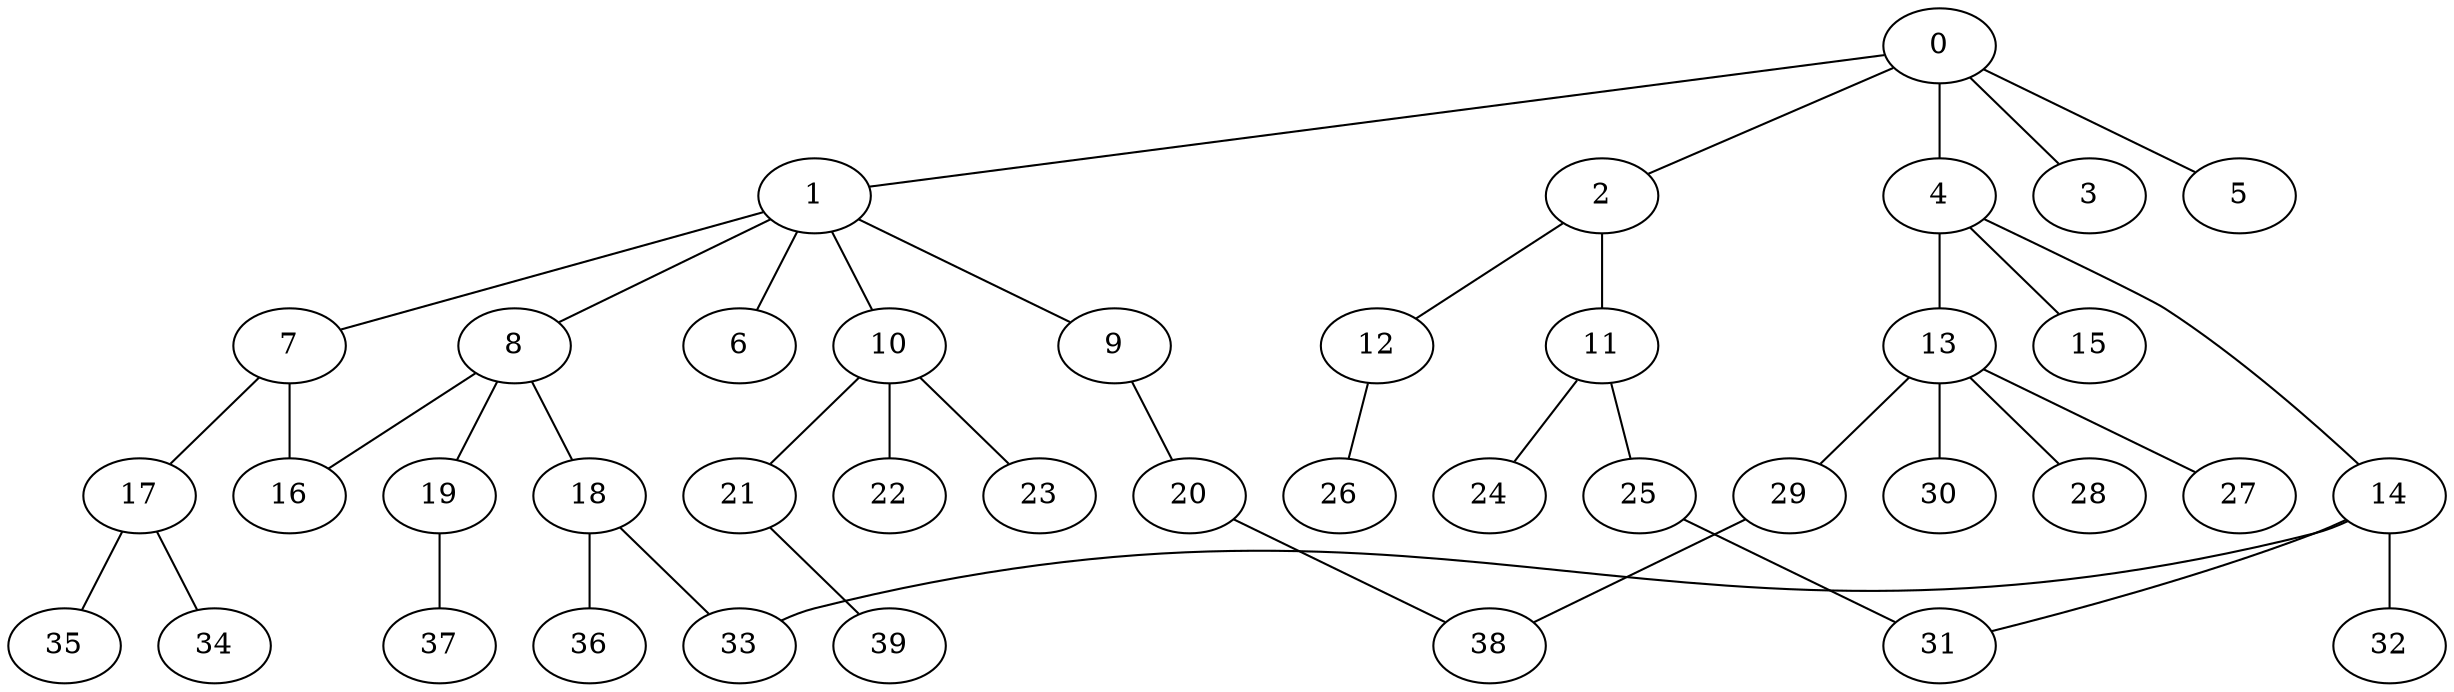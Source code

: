 
graph graphname {
    0 -- 1
0 -- 2
0 -- 3
0 -- 4
0 -- 5
1 -- 6
1 -- 7
1 -- 8
1 -- 9
1 -- 10
2 -- 11
2 -- 12
4 -- 13
4 -- 14
4 -- 15
7 -- 16
7 -- 17
8 -- 18
8 -- 19
8 -- 16
9 -- 20
10 -- 21
10 -- 22
10 -- 23
11 -- 24
11 -- 25
12 -- 26
13 -- 28
13 -- 27
13 -- 29
13 -- 30
14 -- 32
14 -- 33
14 -- 31
17 -- 34
17 -- 35
18 -- 36
18 -- 33
19 -- 37
20 -- 38
21 -- 39
25 -- 31
29 -- 38

}
